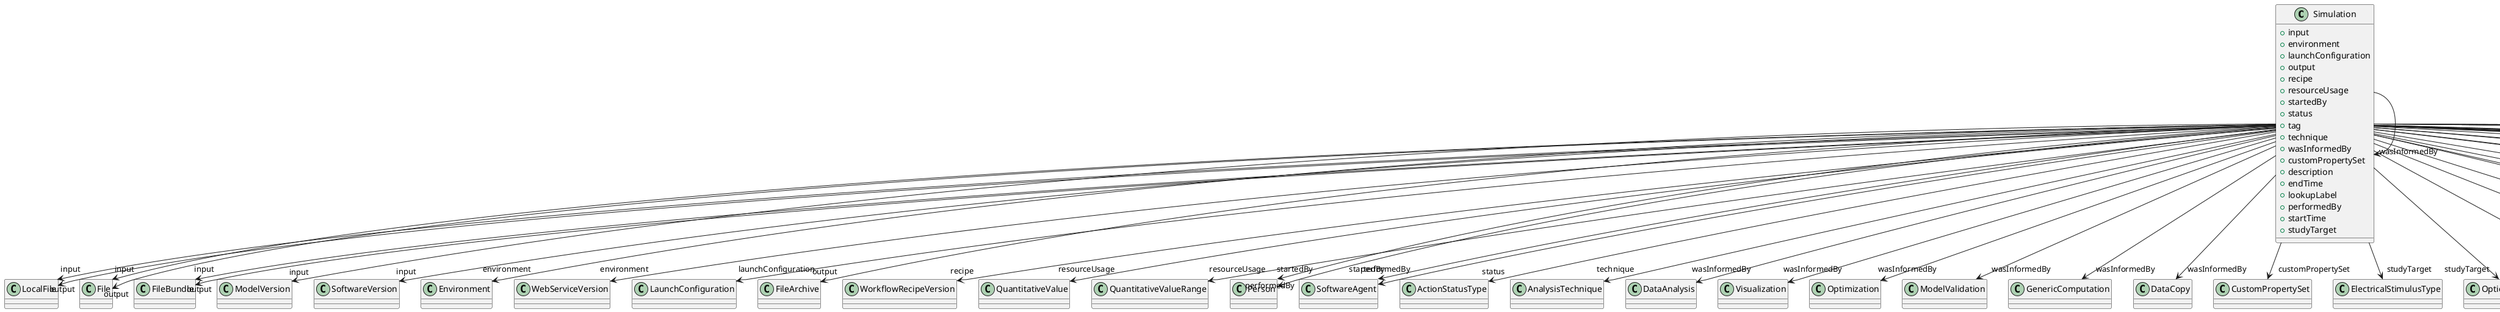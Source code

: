 @startuml
class Simulation {
+input
+environment
+launchConfiguration
+output
+recipe
+resourceUsage
+startedBy
+status
+tag
+technique
+wasInformedBy
+customPropertySet
+description
+endTime
+lookupLabel
+performedBy
+startTime
+studyTarget

}
Simulation -d-> "input" LocalFile
Simulation -d-> "input" File
Simulation -d-> "input" FileBundle
Simulation -d-> "input" ModelVersion
Simulation -d-> "input" SoftwareVersion
Simulation -d-> "environment" Environment
Simulation -d-> "environment" WebServiceVersion
Simulation -d-> "launchConfiguration" LaunchConfiguration
Simulation -d-> "output" LocalFile
Simulation -d-> "output" File
Simulation -d-> "output" FileArchive
Simulation -d-> "output" FileBundle
Simulation -d-> "recipe" WorkflowRecipeVersion
Simulation -d-> "resourceUsage" QuantitativeValue
Simulation -d-> "resourceUsage" QuantitativeValueRange
Simulation -d-> "startedBy" Person
Simulation -d-> "startedBy" SoftwareAgent
Simulation -d-> "status" ActionStatusType
Simulation -d-> "technique" AnalysisTechnique
Simulation -d-> "wasInformedBy" DataAnalysis
Simulation -d-> "wasInformedBy" Visualization
Simulation -d-> "wasInformedBy" Optimization
Simulation -d-> "wasInformedBy" ModelValidation
Simulation -d-> "wasInformedBy" GenericComputation
Simulation -d-> "wasInformedBy" DataCopy
Simulation -d-> "wasInformedBy" Simulation
Simulation -d-> "customPropertySet" CustomPropertySet
Simulation -d-> "performedBy" Person
Simulation -d-> "performedBy" SoftwareAgent
Simulation -d-> "studyTarget" ElectricalStimulusType
Simulation -d-> "studyTarget" OpticalStimulusType
Simulation -d-> "studyTarget" VisualStimulusType
Simulation -d-> "studyTarget" GeneticStrainType
Simulation -d-> "studyTarget" CellCultureType
Simulation -d-> "studyTarget" Disease
Simulation -d-> "studyTarget" DiseaseModel
Simulation -d-> "studyTarget" TactileStimulusType
Simulation -d-> "studyTarget" AuditoryStimulusType
Simulation -d-> "studyTarget" BreedingType
Simulation -d-> "studyTarget" OlfactoryStimulusType
Simulation -d-> "studyTarget" MolecularEntity
Simulation -d-> "studyTarget" CellType
Simulation -d-> "studyTarget" GustatoryStimulusType
Simulation -d-> "studyTarget" TissueSampleType
Simulation -d-> "studyTarget" BiologicalSex
Simulation -d-> "studyTarget" UBERONParcellation
Simulation -d-> "studyTarget" Organ
Simulation -d-> "studyTarget" Handedness
Simulation -d-> "studyTarget" OrganismSubstance
Simulation -d-> "studyTarget" Species
Simulation -d-> "studyTarget" TermSuggestion
Simulation -d-> "studyTarget" SubcellularEntity
Simulation -d-> "studyTarget" BiologicalOrder
Simulation -d-> "studyTarget" OrganismSystem
Simulation -d-> "studyTarget" ParcellationEntity
Simulation -d-> "studyTarget" ParcellationEntityVersion
Simulation -d-> "studyTarget" CustomAnatomicalEntity

@enduml